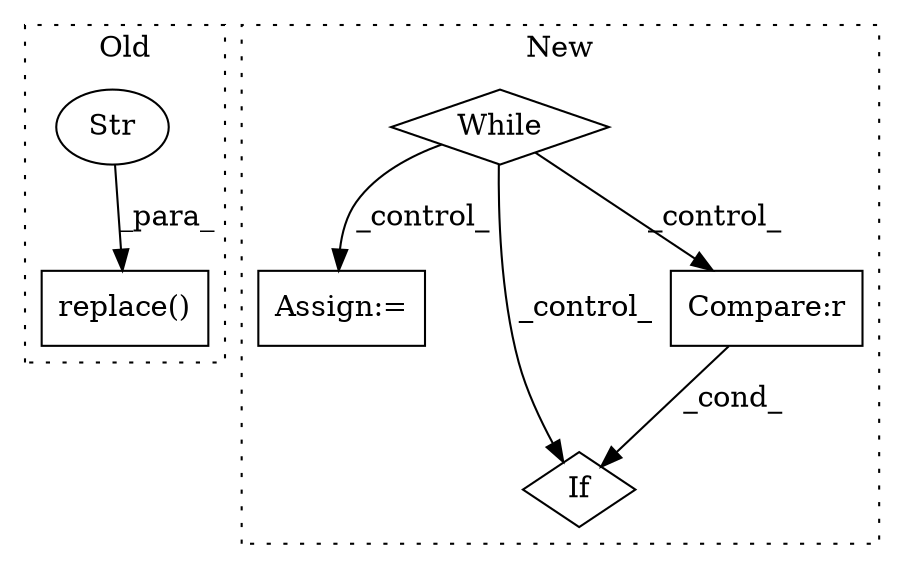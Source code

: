 digraph G {
subgraph cluster0 {
1 [label="replace()" a="75" s="2073,2102" l="17,1" shape="box"];
3 [label="Str" a="66" s="2097" l="5" shape="ellipse"];
label = "Old";
style="dotted";
}
subgraph cluster1 {
2 [label="While" a="52" s="2205,2226" l="6,14" shape="diamond"];
4 [label="Assign:=" a="68" s="2813" l="4" shape="box"];
5 [label="If" a="96" s="2729" l="0" shape="diamond"];
6 [label="Compare:r" a="40" s="2729" l="32" shape="box"];
label = "New";
style="dotted";
}
2 -> 6 [label="_control_"];
2 -> 4 [label="_control_"];
2 -> 5 [label="_control_"];
3 -> 1 [label="_para_"];
6 -> 5 [label="_cond_"];
}